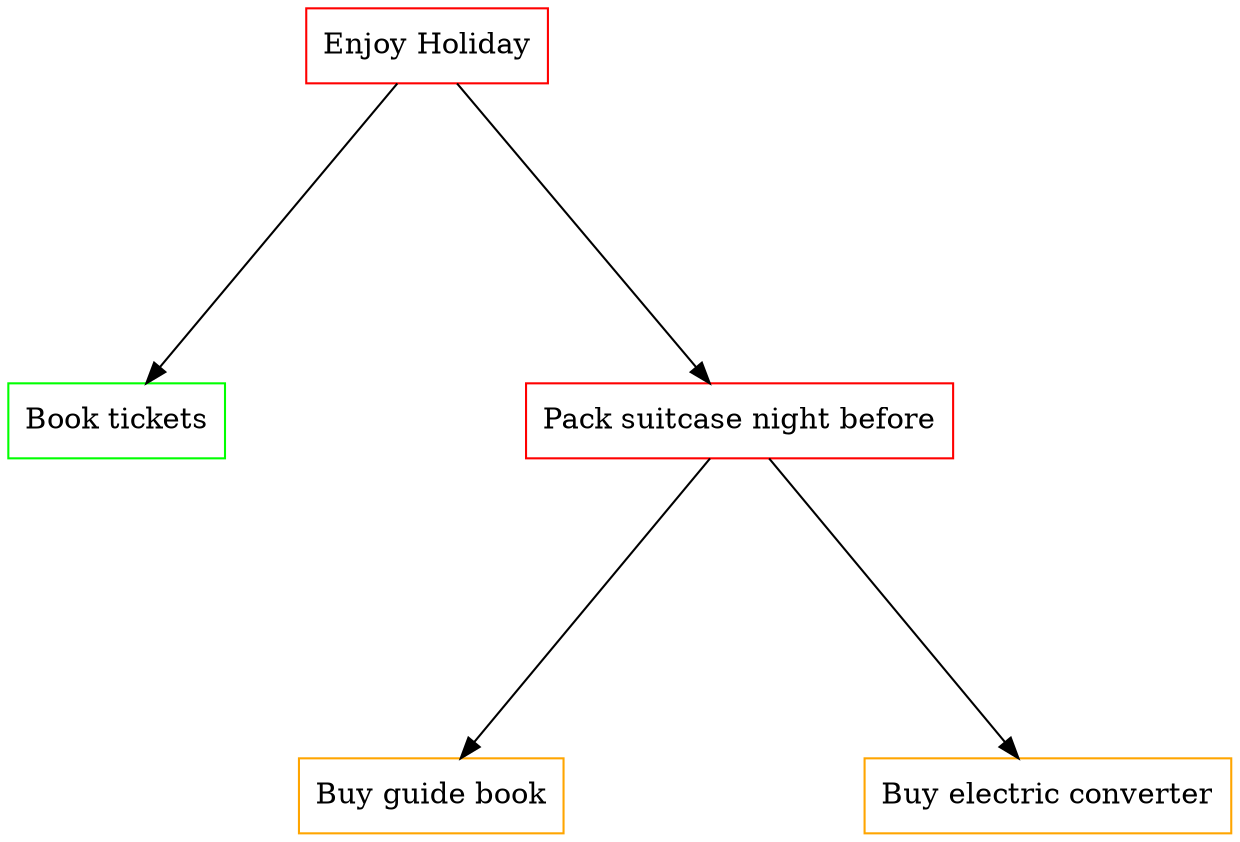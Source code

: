 digraph G {
  ranksep=2.0
  nodesep=2.0
  overlap="false"

  node [colour="black", shape="rectangle"]

  "EH" [label="Enjoy Holiday",color="red"]
  "BT" [label="Book tickets",color="green"]
  "PSNB" [label="Pack suitcase night before",color="red"]
  "BGB" [label="Buy guide book",color="orange"]
  "BEC" [label="Buy electric converter",color="orange"]
  
  "EH" -> "BT"
  "EH" -> "PSNB"
  "PSNB" -> "BGB"
  "PSNB" -> "BEC"
}

